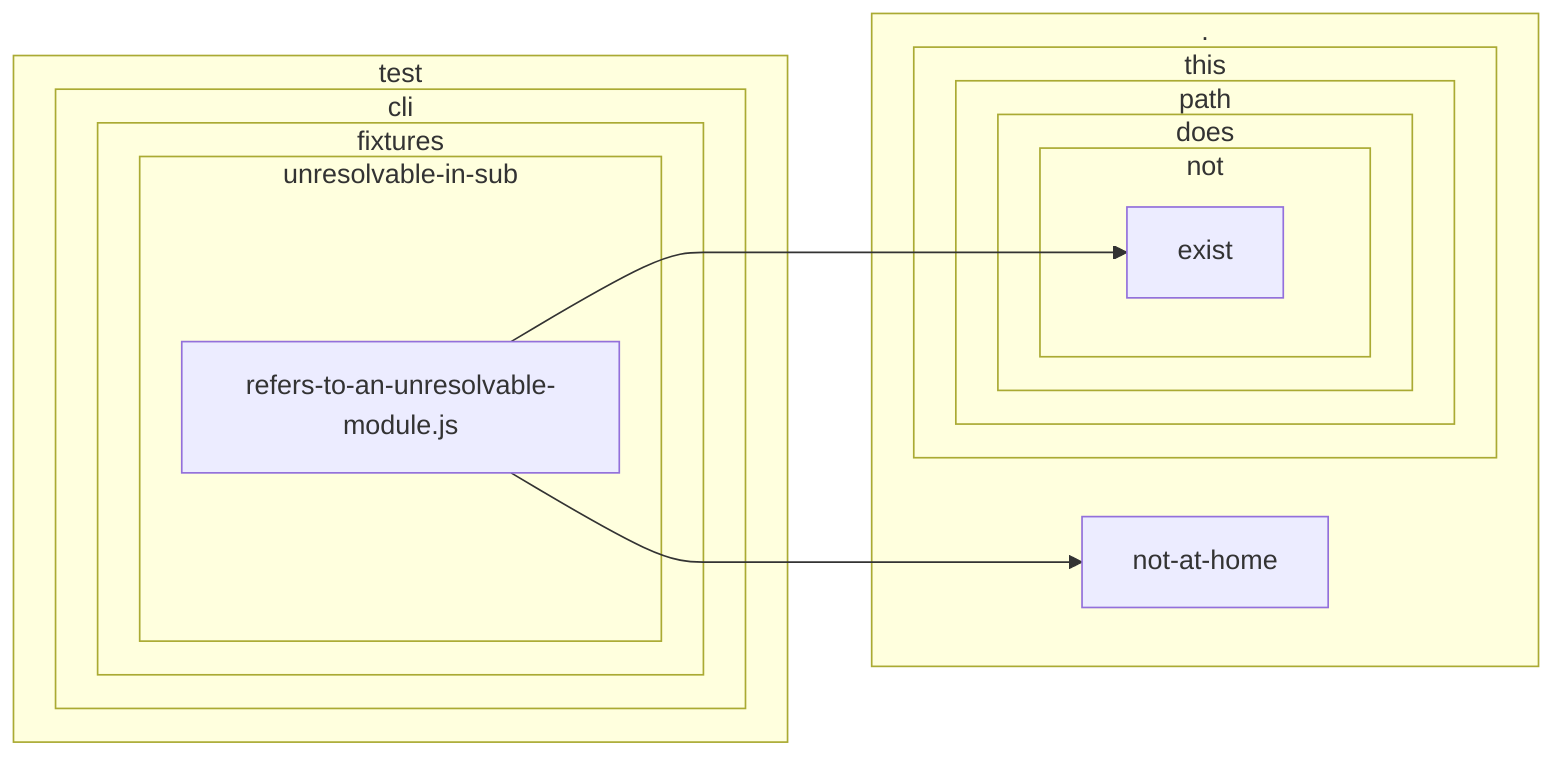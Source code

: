 flowchart LR

subgraph test["test"]
  subgraph test_cli["cli"]
    subgraph test_cli_fixtures["fixtures"]
      subgraph test_cli_fixtures_unresolvable-in-sub["unresolvable-in-sub"]
        test_cli_fixtures_unresolvable-in-sub_refers-to-an-unresolvable-module_js["refers-to-an-unresolvable-module.js"]
      end
    end
  end
end
subgraph __currentPath__["."]
  __currentPath__not-at-home["not-at-home"]
  subgraph __currentPath__this["this"]
    subgraph __currentPath__this_path["path"]
      subgraph __currentPath__this_path_does["does"]
        subgraph __currentPath__this_path_does_not["not"]
          __currentPath__this_path_does_not_exist["exist"]
        end
      end
    end
  end
end
test_cli_fixtures_unresolvable-in-sub_refers-to-an-unresolvable-module_js --> __currentPath__not-at-home
test_cli_fixtures_unresolvable-in-sub_refers-to-an-unresolvable-module_js --> __currentPath__this_path_does_not_exist